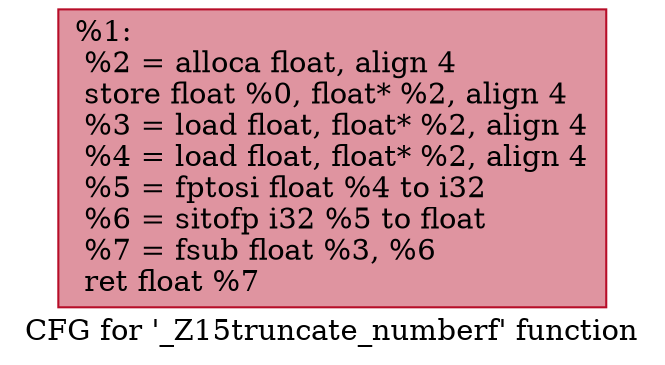digraph "CFG for '_Z15truncate_numberf' function" {
	label="CFG for '_Z15truncate_numberf' function";

	Node0x556e60d77210 [shape=record,color="#b70d28ff", style=filled, fillcolor="#b70d2870",label="{%1:\l  %2 = alloca float, align 4\l  store float %0, float* %2, align 4\l  %3 = load float, float* %2, align 4\l  %4 = load float, float* %2, align 4\l  %5 = fptosi float %4 to i32\l  %6 = sitofp i32 %5 to float\l  %7 = fsub float %3, %6\l  ret float %7\l}"];
}
